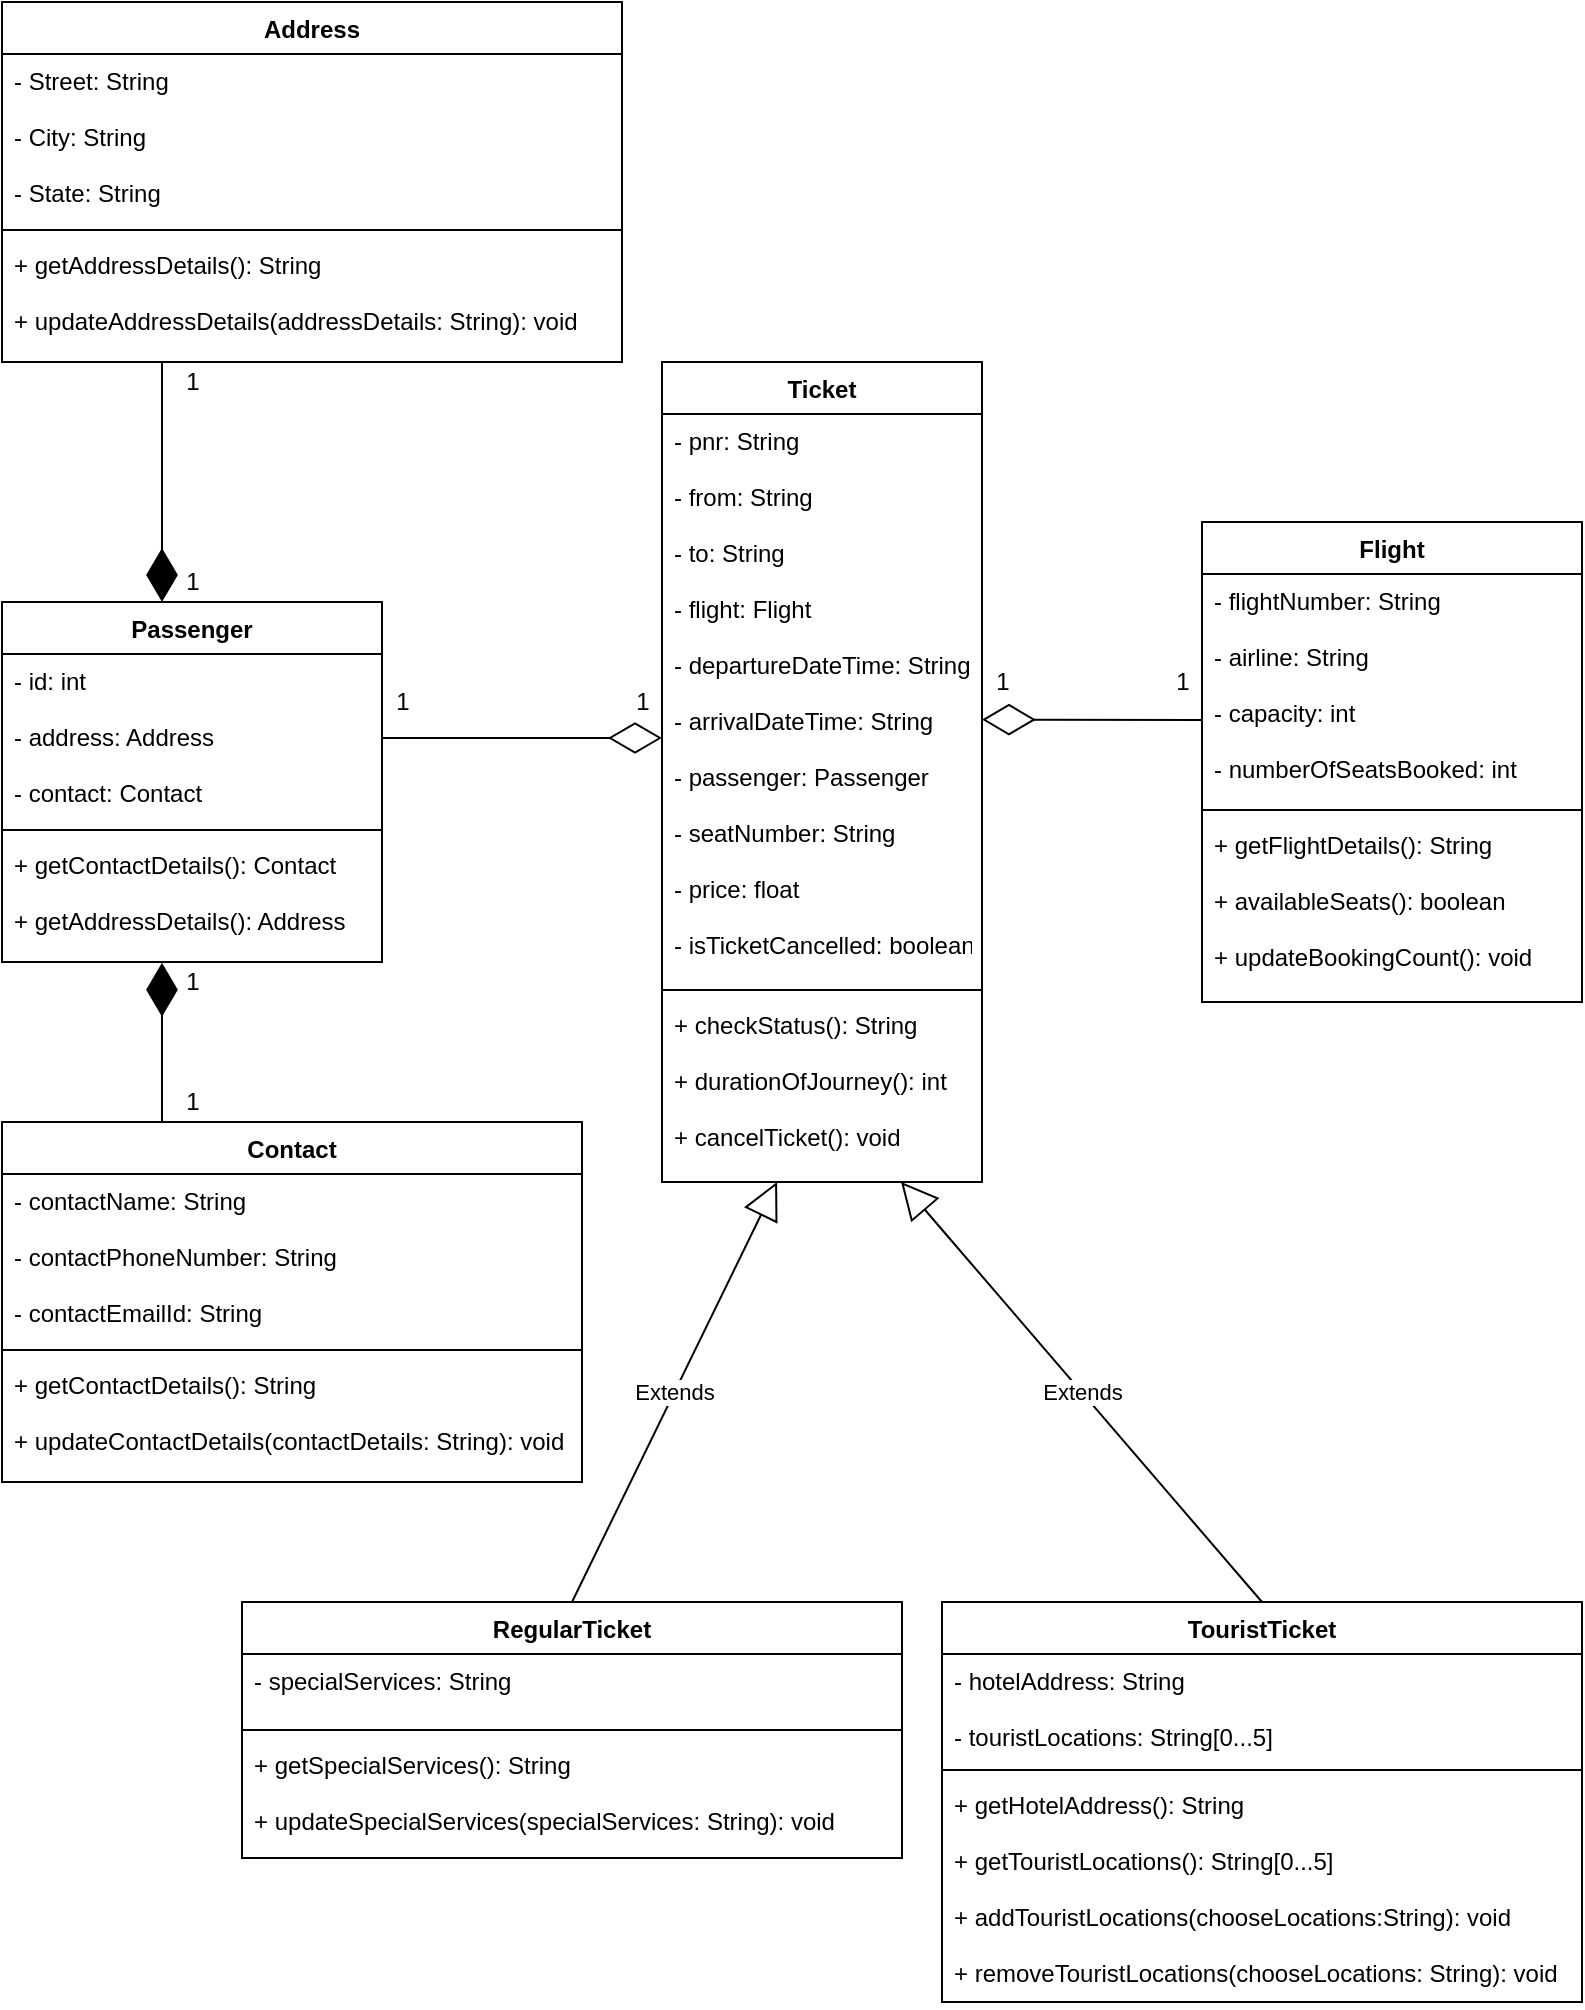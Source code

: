 <mxfile version="15.5.9" type="device"><diagram id="7GOxsp96Hnem59cD4jBt" name="Page-1"><mxGraphModel dx="464" dy="561" grid="1" gridSize="10" guides="1" tooltips="1" connect="1" arrows="1" fold="1" page="1" pageScale="1" pageWidth="850" pageHeight="1100" math="0" shadow="0"><root><mxCell id="0"/><mxCell id="1" parent="0"/><mxCell id="zcWlqIPCF2Ds2SvbO0JJ-1" value="Ticket" style="swimlane;fontStyle=1;align=center;verticalAlign=top;childLayout=stackLayout;horizontal=1;startSize=26;horizontalStack=0;resizeParent=1;resizeParentMax=0;resizeLast=0;collapsible=1;marginBottom=0;" parent="1" vertex="1"><mxGeometry x="370" y="260" width="160" height="410" as="geometry"/></mxCell><mxCell id="zcWlqIPCF2Ds2SvbO0JJ-2" value="- pnr: String&#10;&#10;- from: String&#10;&#10;- to: String&#10;&#10;- flight: Flight&#10;&#10;- departureDateTime: String&#10;&#10;- arrivalDateTime: String&#10;&#10;- passenger: Passenger&#10;&#10;- seatNumber: String&#10;&#10;- price: float&#10;&#10;- isTicketCancelled: boolean&#10;&#10;&#10;&#10;&#10;" style="text;strokeColor=none;fillColor=none;align=left;verticalAlign=top;spacingLeft=4;spacingRight=4;overflow=hidden;rotatable=0;points=[[0,0.5],[1,0.5]];portConstraint=eastwest;" parent="zcWlqIPCF2Ds2SvbO0JJ-1" vertex="1"><mxGeometry y="26" width="160" height="284" as="geometry"/></mxCell><mxCell id="zcWlqIPCF2Ds2SvbO0JJ-3" value="" style="line;strokeWidth=1;fillColor=none;align=left;verticalAlign=middle;spacingTop=-1;spacingLeft=3;spacingRight=3;rotatable=0;labelPosition=right;points=[];portConstraint=eastwest;" parent="zcWlqIPCF2Ds2SvbO0JJ-1" vertex="1"><mxGeometry y="310" width="160" height="8" as="geometry"/></mxCell><mxCell id="zcWlqIPCF2Ds2SvbO0JJ-4" value="+ checkStatus(): String&#10;&#10;+ durationOfJourney(): int&#10;&#10;+ cancelTicket(): void" style="text;strokeColor=none;fillColor=none;align=left;verticalAlign=top;spacingLeft=4;spacingRight=4;overflow=hidden;rotatable=0;points=[[0,0.5],[1,0.5]];portConstraint=eastwest;" parent="zcWlqIPCF2Ds2SvbO0JJ-1" vertex="1"><mxGeometry y="318" width="160" height="92" as="geometry"/></mxCell><mxCell id="zcWlqIPCF2Ds2SvbO0JJ-5" value="RegularTicket" style="swimlane;fontStyle=1;align=center;verticalAlign=top;childLayout=stackLayout;horizontal=1;startSize=26;horizontalStack=0;resizeParent=1;resizeParentMax=0;resizeLast=0;collapsible=1;marginBottom=0;" parent="1" vertex="1"><mxGeometry x="160" y="880" width="330" height="128" as="geometry"/></mxCell><mxCell id="zcWlqIPCF2Ds2SvbO0JJ-6" value="- specialServices: String" style="text;strokeColor=none;fillColor=none;align=left;verticalAlign=top;spacingLeft=4;spacingRight=4;overflow=hidden;rotatable=0;points=[[0,0.5],[1,0.5]];portConstraint=eastwest;" parent="zcWlqIPCF2Ds2SvbO0JJ-5" vertex="1"><mxGeometry y="26" width="330" height="34" as="geometry"/></mxCell><mxCell id="zcWlqIPCF2Ds2SvbO0JJ-7" value="" style="line;strokeWidth=1;fillColor=none;align=left;verticalAlign=middle;spacingTop=-1;spacingLeft=3;spacingRight=3;rotatable=0;labelPosition=right;points=[];portConstraint=eastwest;" parent="zcWlqIPCF2Ds2SvbO0JJ-5" vertex="1"><mxGeometry y="60" width="330" height="8" as="geometry"/></mxCell><mxCell id="zcWlqIPCF2Ds2SvbO0JJ-8" value="+ getSpecialServices(): String&#10;&#10;+ updateSpecialServices(specialServices: String): void" style="text;strokeColor=none;fillColor=none;align=left;verticalAlign=top;spacingLeft=4;spacingRight=4;overflow=hidden;rotatable=0;points=[[0,0.5],[1,0.5]];portConstraint=eastwest;" parent="zcWlqIPCF2Ds2SvbO0JJ-5" vertex="1"><mxGeometry y="68" width="330" height="60" as="geometry"/></mxCell><mxCell id="zcWlqIPCF2Ds2SvbO0JJ-9" value="TouristTicket" style="swimlane;fontStyle=1;align=center;verticalAlign=top;childLayout=stackLayout;horizontal=1;startSize=26;horizontalStack=0;resizeParent=1;resizeParentMax=0;resizeLast=0;collapsible=1;marginBottom=0;" parent="1" vertex="1"><mxGeometry x="510" y="880" width="320" height="200" as="geometry"/></mxCell><mxCell id="zcWlqIPCF2Ds2SvbO0JJ-10" value="- hotelAddress: String&#10;&#10;- touristLocations: String[0...5]" style="text;strokeColor=none;fillColor=none;align=left;verticalAlign=top;spacingLeft=4;spacingRight=4;overflow=hidden;rotatable=0;points=[[0,0.5],[1,0.5]];portConstraint=eastwest;" parent="zcWlqIPCF2Ds2SvbO0JJ-9" vertex="1"><mxGeometry y="26" width="320" height="54" as="geometry"/></mxCell><mxCell id="zcWlqIPCF2Ds2SvbO0JJ-11" value="" style="line;strokeWidth=1;fillColor=none;align=left;verticalAlign=middle;spacingTop=-1;spacingLeft=3;spacingRight=3;rotatable=0;labelPosition=right;points=[];portConstraint=eastwest;" parent="zcWlqIPCF2Ds2SvbO0JJ-9" vertex="1"><mxGeometry y="80" width="320" height="8" as="geometry"/></mxCell><mxCell id="zcWlqIPCF2Ds2SvbO0JJ-12" value="+ getHotelAddress(): String&#10;&#10;+ getTouristLocations(): String[0...5]&#10;&#10;+ addTouristLocations(chooseLocations:String): void&#10;&#10;+ removeTouristLocations(chooseLocations: String): void" style="text;strokeColor=none;fillColor=none;align=left;verticalAlign=top;spacingLeft=4;spacingRight=4;overflow=hidden;rotatable=0;points=[[0,0.5],[1,0.5]];portConstraint=eastwest;" parent="zcWlqIPCF2Ds2SvbO0JJ-9" vertex="1"><mxGeometry y="88" width="320" height="112" as="geometry"/></mxCell><mxCell id="zcWlqIPCF2Ds2SvbO0JJ-13" value="Extends" style="endArrow=block;endSize=16;endFill=0;html=1;rounded=0;exitX=0.5;exitY=0;exitDx=0;exitDy=0;" parent="1" source="zcWlqIPCF2Ds2SvbO0JJ-9" target="zcWlqIPCF2Ds2SvbO0JJ-4" edge="1"><mxGeometry width="160" relative="1" as="geometry"><mxPoint x="450" y="640" as="sourcePoint"/><mxPoint x="610" y="640" as="targetPoint"/></mxGeometry></mxCell><mxCell id="zcWlqIPCF2Ds2SvbO0JJ-14" value="Extends" style="endArrow=block;endSize=16;endFill=0;html=1;rounded=0;exitX=0.5;exitY=0;exitDx=0;exitDy=0;" parent="1" source="zcWlqIPCF2Ds2SvbO0JJ-5" target="zcWlqIPCF2Ds2SvbO0JJ-4" edge="1"><mxGeometry width="160" relative="1" as="geometry"><mxPoint x="320" y="730" as="sourcePoint"/><mxPoint x="480" y="730" as="targetPoint"/></mxGeometry></mxCell><mxCell id="zcWlqIPCF2Ds2SvbO0JJ-15" value="Flight" style="swimlane;fontStyle=1;align=center;verticalAlign=top;childLayout=stackLayout;horizontal=1;startSize=26;horizontalStack=0;resizeParent=1;resizeParentMax=0;resizeLast=0;collapsible=1;marginBottom=0;" parent="1" vertex="1"><mxGeometry x="640" y="340" width="190" height="240" as="geometry"/></mxCell><mxCell id="zcWlqIPCF2Ds2SvbO0JJ-16" value="- flightNumber: String&#10;&#10;- airline: String&#10;&#10;- capacity: int&#10;&#10;- numberOfSeatsBooked: int" style="text;strokeColor=none;fillColor=none;align=left;verticalAlign=top;spacingLeft=4;spacingRight=4;overflow=hidden;rotatable=0;points=[[0,0.5],[1,0.5]];portConstraint=eastwest;" parent="zcWlqIPCF2Ds2SvbO0JJ-15" vertex="1"><mxGeometry y="26" width="190" height="114" as="geometry"/></mxCell><mxCell id="zcWlqIPCF2Ds2SvbO0JJ-17" value="" style="line;strokeWidth=1;fillColor=none;align=left;verticalAlign=middle;spacingTop=-1;spacingLeft=3;spacingRight=3;rotatable=0;labelPosition=right;points=[];portConstraint=eastwest;" parent="zcWlqIPCF2Ds2SvbO0JJ-15" vertex="1"><mxGeometry y="140" width="190" height="8" as="geometry"/></mxCell><mxCell id="zcWlqIPCF2Ds2SvbO0JJ-18" value="+ getFlightDetails(): String&#10;&#10;+ availableSeats(): boolean&#10;&#10;+ updateBookingCount(): void" style="text;strokeColor=none;fillColor=none;align=left;verticalAlign=top;spacingLeft=4;spacingRight=4;overflow=hidden;rotatable=0;points=[[0,0.5],[1,0.5]];portConstraint=eastwest;" parent="zcWlqIPCF2Ds2SvbO0JJ-15" vertex="1"><mxGeometry y="148" width="190" height="92" as="geometry"/></mxCell><mxCell id="zcWlqIPCF2Ds2SvbO0JJ-19" value="" style="endArrow=diamondThin;endFill=0;endSize=24;html=1;rounded=0;entryX=1;entryY=0.538;entryDx=0;entryDy=0;entryPerimeter=0;" parent="1" target="zcWlqIPCF2Ds2SvbO0JJ-2" edge="1"><mxGeometry width="160" relative="1" as="geometry"><mxPoint x="640" y="439" as="sourcePoint"/><mxPoint x="530" y="418" as="targetPoint"/></mxGeometry></mxCell><mxCell id="zcWlqIPCF2Ds2SvbO0JJ-21" value="1" style="text;html=1;align=center;verticalAlign=middle;resizable=0;points=[];autosize=1;strokeColor=none;fillColor=none;" parent="1" vertex="1"><mxGeometry x="620" y="410" width="20" height="20" as="geometry"/></mxCell><mxCell id="zcWlqIPCF2Ds2SvbO0JJ-22" value="1" style="text;html=1;align=center;verticalAlign=middle;resizable=0;points=[];autosize=1;strokeColor=none;fillColor=none;" parent="1" vertex="1"><mxGeometry x="530" y="410" width="20" height="20" as="geometry"/></mxCell><mxCell id="zcWlqIPCF2Ds2SvbO0JJ-23" value="Passenger" style="swimlane;fontStyle=1;align=center;verticalAlign=top;childLayout=stackLayout;horizontal=1;startSize=26;horizontalStack=0;resizeParent=1;resizeParentMax=0;resizeLast=0;collapsible=1;marginBottom=0;" parent="1" vertex="1"><mxGeometry x="40" y="380" width="190" height="180" as="geometry"/></mxCell><mxCell id="zcWlqIPCF2Ds2SvbO0JJ-24" value="- id: int&#10;&#10;- address: Address&#10;&#10;- contact: Contact" style="text;strokeColor=none;fillColor=none;align=left;verticalAlign=top;spacingLeft=4;spacingRight=4;overflow=hidden;rotatable=0;points=[[0,0.5],[1,0.5]];portConstraint=eastwest;" parent="zcWlqIPCF2Ds2SvbO0JJ-23" vertex="1"><mxGeometry y="26" width="190" height="84" as="geometry"/></mxCell><mxCell id="zcWlqIPCF2Ds2SvbO0JJ-25" value="" style="line;strokeWidth=1;fillColor=none;align=left;verticalAlign=middle;spacingTop=-1;spacingLeft=3;spacingRight=3;rotatable=0;labelPosition=right;points=[];portConstraint=eastwest;" parent="zcWlqIPCF2Ds2SvbO0JJ-23" vertex="1"><mxGeometry y="110" width="190" height="8" as="geometry"/></mxCell><mxCell id="zcWlqIPCF2Ds2SvbO0JJ-26" value="+ getContactDetails(): Contact&#10;&#10;+ getAddressDetails(): Address" style="text;strokeColor=none;fillColor=none;align=left;verticalAlign=top;spacingLeft=4;spacingRight=4;overflow=hidden;rotatable=0;points=[[0,0.5],[1,0.5]];portConstraint=eastwest;" parent="zcWlqIPCF2Ds2SvbO0JJ-23" vertex="1"><mxGeometry y="118" width="190" height="62" as="geometry"/></mxCell><mxCell id="zcWlqIPCF2Ds2SvbO0JJ-28" value="" style="endArrow=diamondThin;endFill=0;endSize=24;html=1;rounded=0;exitX=1;exitY=0.5;exitDx=0;exitDy=0;" parent="1" source="zcWlqIPCF2Ds2SvbO0JJ-24" edge="1"><mxGeometry width="160" relative="1" as="geometry"><mxPoint x="160" y="730" as="sourcePoint"/><mxPoint x="370" y="448" as="targetPoint"/></mxGeometry></mxCell><mxCell id="zcWlqIPCF2Ds2SvbO0JJ-29" value="1" style="text;html=1;align=center;verticalAlign=middle;resizable=0;points=[];autosize=1;strokeColor=none;fillColor=none;" parent="1" vertex="1"><mxGeometry x="230" y="420" width="20" height="20" as="geometry"/></mxCell><mxCell id="zcWlqIPCF2Ds2SvbO0JJ-30" value="1" style="text;html=1;align=center;verticalAlign=middle;resizable=0;points=[];autosize=1;strokeColor=none;fillColor=none;" parent="1" vertex="1"><mxGeometry x="350" y="420" width="20" height="20" as="geometry"/></mxCell><mxCell id="zcWlqIPCF2Ds2SvbO0JJ-31" value="Address" style="swimlane;fontStyle=1;align=center;verticalAlign=top;childLayout=stackLayout;horizontal=1;startSize=26;horizontalStack=0;resizeParent=1;resizeParentMax=0;resizeLast=0;collapsible=1;marginBottom=0;" parent="1" vertex="1"><mxGeometry x="40" y="80" width="310" height="180" as="geometry"/></mxCell><mxCell id="zcWlqIPCF2Ds2SvbO0JJ-32" value="- Street: String&#10;&#10;- City: String&#10;&#10;- State: String" style="text;strokeColor=none;fillColor=none;align=left;verticalAlign=top;spacingLeft=4;spacingRight=4;overflow=hidden;rotatable=0;points=[[0,0.5],[1,0.5]];portConstraint=eastwest;" parent="zcWlqIPCF2Ds2SvbO0JJ-31" vertex="1"><mxGeometry y="26" width="310" height="84" as="geometry"/></mxCell><mxCell id="zcWlqIPCF2Ds2SvbO0JJ-33" value="" style="line;strokeWidth=1;fillColor=none;align=left;verticalAlign=middle;spacingTop=-1;spacingLeft=3;spacingRight=3;rotatable=0;labelPosition=right;points=[];portConstraint=eastwest;" parent="zcWlqIPCF2Ds2SvbO0JJ-31" vertex="1"><mxGeometry y="110" width="310" height="8" as="geometry"/></mxCell><mxCell id="zcWlqIPCF2Ds2SvbO0JJ-34" value="+ getAddressDetails(): String&#10;&#10;+ updateAddressDetails(addressDetails: String): void" style="text;strokeColor=none;fillColor=none;align=left;verticalAlign=top;spacingLeft=4;spacingRight=4;overflow=hidden;rotatable=0;points=[[0,0.5],[1,0.5]];portConstraint=eastwest;" parent="zcWlqIPCF2Ds2SvbO0JJ-31" vertex="1"><mxGeometry y="118" width="310" height="62" as="geometry"/></mxCell><mxCell id="zcWlqIPCF2Ds2SvbO0JJ-35" value="" style="endArrow=diamondThin;endFill=1;endSize=24;html=1;rounded=0;" parent="1" edge="1"><mxGeometry width="160" relative="1" as="geometry"><mxPoint x="120" y="260" as="sourcePoint"/><mxPoint x="120" y="380" as="targetPoint"/></mxGeometry></mxCell><mxCell id="zcWlqIPCF2Ds2SvbO0JJ-36" value="1" style="text;html=1;align=center;verticalAlign=middle;resizable=0;points=[];autosize=1;strokeColor=none;fillColor=none;" parent="1" vertex="1"><mxGeometry x="125" y="260" width="20" height="20" as="geometry"/></mxCell><mxCell id="zcWlqIPCF2Ds2SvbO0JJ-37" value="1" style="text;html=1;align=center;verticalAlign=middle;resizable=0;points=[];autosize=1;strokeColor=none;fillColor=none;" parent="1" vertex="1"><mxGeometry x="125" y="360" width="20" height="20" as="geometry"/></mxCell><mxCell id="zcWlqIPCF2Ds2SvbO0JJ-38" value="Contact" style="swimlane;fontStyle=1;align=center;verticalAlign=top;childLayout=stackLayout;horizontal=1;startSize=26;horizontalStack=0;resizeParent=1;resizeParentMax=0;resizeLast=0;collapsible=1;marginBottom=0;" parent="1" vertex="1"><mxGeometry x="40" y="640" width="290" height="180" as="geometry"/></mxCell><mxCell id="zcWlqIPCF2Ds2SvbO0JJ-39" value="- contactName: String&#10;&#10;- contactPhoneNumber: String&#10;&#10;- contactEmailId: String" style="text;strokeColor=none;fillColor=none;align=left;verticalAlign=top;spacingLeft=4;spacingRight=4;overflow=hidden;rotatable=0;points=[[0,0.5],[1,0.5]];portConstraint=eastwest;" parent="zcWlqIPCF2Ds2SvbO0JJ-38" vertex="1"><mxGeometry y="26" width="290" height="84" as="geometry"/></mxCell><mxCell id="zcWlqIPCF2Ds2SvbO0JJ-40" value="" style="line;strokeWidth=1;fillColor=none;align=left;verticalAlign=middle;spacingTop=-1;spacingLeft=3;spacingRight=3;rotatable=0;labelPosition=right;points=[];portConstraint=eastwest;" parent="zcWlqIPCF2Ds2SvbO0JJ-38" vertex="1"><mxGeometry y="110" width="290" height="8" as="geometry"/></mxCell><mxCell id="zcWlqIPCF2Ds2SvbO0JJ-41" value="+ getContactDetails(): String&#10;&#10;+ updateContactDetails(contactDetails: String): void" style="text;strokeColor=none;fillColor=none;align=left;verticalAlign=top;spacingLeft=4;spacingRight=4;overflow=hidden;rotatable=0;points=[[0,0.5],[1,0.5]];portConstraint=eastwest;" parent="zcWlqIPCF2Ds2SvbO0JJ-38" vertex="1"><mxGeometry y="118" width="290" height="62" as="geometry"/></mxCell><mxCell id="zcWlqIPCF2Ds2SvbO0JJ-44" value="" style="endArrow=diamondThin;endFill=1;endSize=24;html=1;rounded=0;entryX=0.421;entryY=1.006;entryDx=0;entryDy=0;entryPerimeter=0;" parent="1" target="zcWlqIPCF2Ds2SvbO0JJ-26" edge="1"><mxGeometry width="160" relative="1" as="geometry"><mxPoint x="120" y="640" as="sourcePoint"/><mxPoint x="260" y="640" as="targetPoint"/></mxGeometry></mxCell><mxCell id="zcWlqIPCF2Ds2SvbO0JJ-45" value="1" style="text;html=1;align=center;verticalAlign=middle;resizable=0;points=[];autosize=1;strokeColor=none;fillColor=none;" parent="1" vertex="1"><mxGeometry x="125" y="560" width="20" height="20" as="geometry"/></mxCell><mxCell id="zcWlqIPCF2Ds2SvbO0JJ-46" value="1" style="text;html=1;align=center;verticalAlign=middle;resizable=0;points=[];autosize=1;strokeColor=none;fillColor=none;" parent="1" vertex="1"><mxGeometry x="125" y="620" width="20" height="20" as="geometry"/></mxCell></root></mxGraphModel></diagram></mxfile>